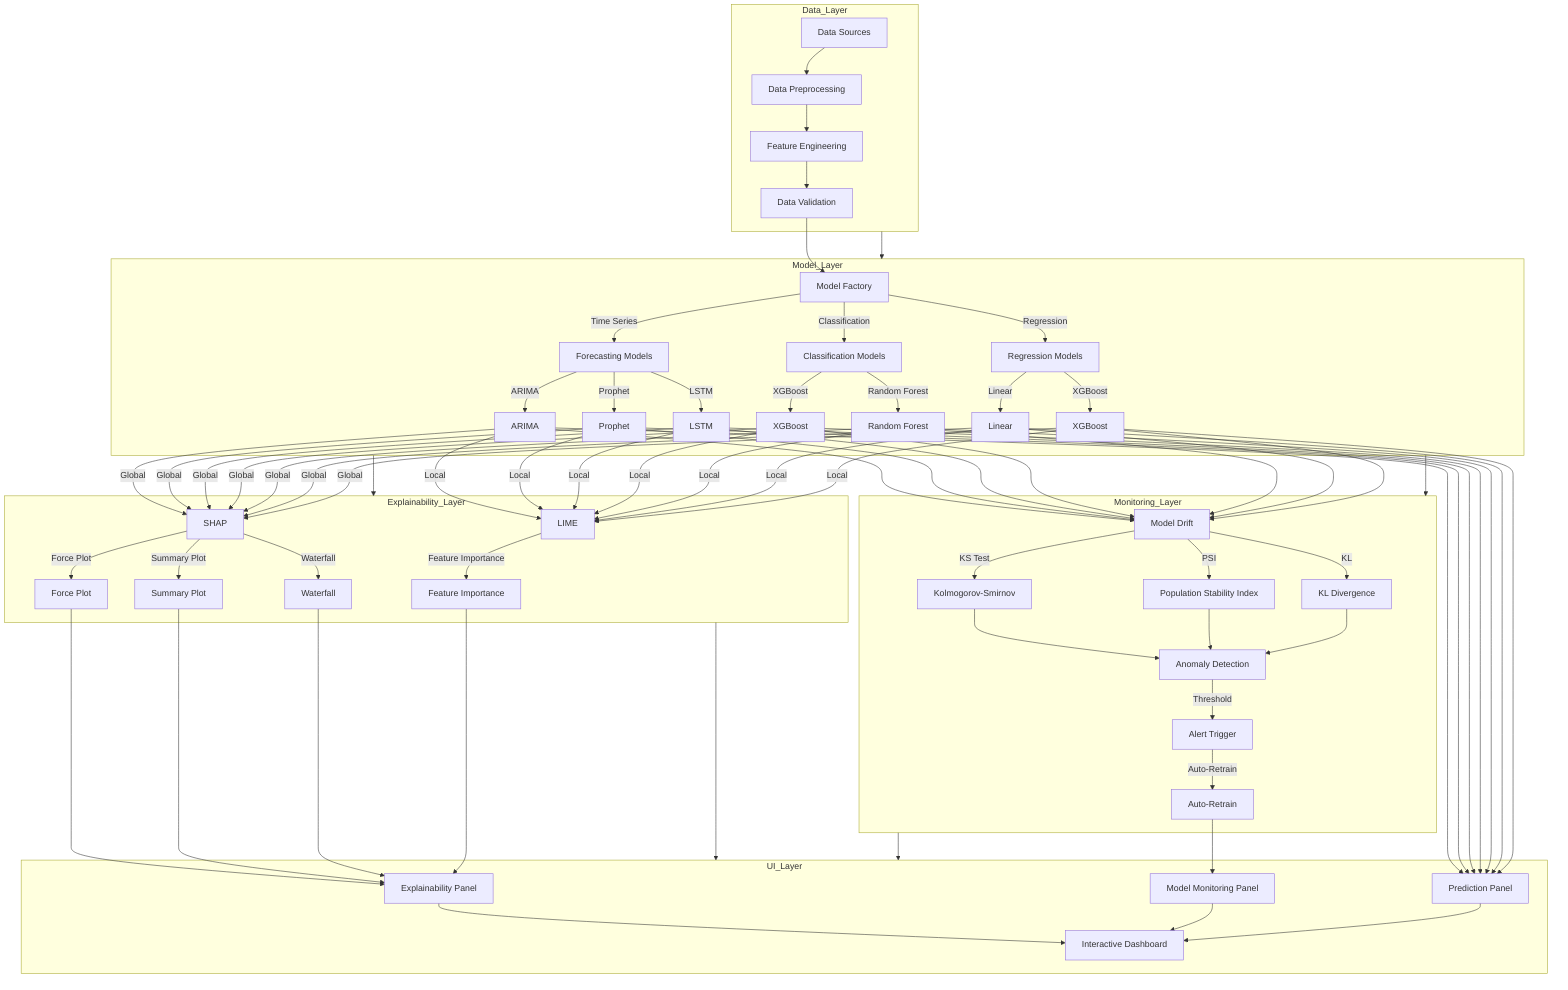 flowchart TD
    subgraph Data_Layer
        DS[Data Sources] --> DP[Data Preprocessing]
        DP --> FE[Feature Engineering]
        FE --> DV[Data Validation]
    end

    subgraph Model_Layer
        DV --> MF[Model Factory]
        MF --> |Time Series| TS[Forecasting Models]
        MF --> |Classification| CP[Classification Models]
        MF --> |Regression| RP[Regression Models]
        
        TS --> |ARIMA| TSA[ARIMA]
        TS --> |Prophet| TSP[Prophet]
        TS --> |LSTM| TSL[LSTM]
        
        CP --> |XGBoost| CPX[XGBoost]
        CP --> |Random Forest| CPR[Random Forest]
        
        RP --> |Linear| RPL[Linear]
        RP --> |XGBoost| RPX[XGBoost]
    end
    
    subgraph Explainability_Layer
        TSA & TSP & TSL & CPX & CPR & RPL & RPX --> |Global| SHAP[SHAP]
        TSA & TSP & TSL & CPX & CPR & RPL & RPX --> |Local| LIME[LIME]
        SHAP --> |Force Plot| SFP[Force Plot]
        SHAP --> |Summary Plot| SSP[Summary Plot]
        SHAP --> |Waterfall| SWP[Waterfall]
        LIME --> |Feature Importance| LFI[Feature Importance]
    end
    
    subgraph Monitoring_Layer
        TSA & TSP & TSL & CPX & CPR & RPL & RPX --> MD[Model Drift]
        MD --> |KS Test| KS[Kolmogorov-Smirnov]
        MD --> |PSI| PSI[Population Stability Index]
        MD --> |KL| KL[KL Divergence]
        KS & PSI & KL --> ADT[Anomaly Detection]
        ADT --> |Threshold| AT[Alert Trigger]
        AT --> |Auto-Retrain| AR[Auto-Retrain]
    end
    
    subgraph UI_Layer
        SFP & SSP & SWP & LFI --> EXP[Explainability Panel]
        AR --> MMP[Model Monitoring Panel]
        TSA & TSP & TSL & CPX & CPR & RPL & RPX --> PP[Prediction Panel]
        EXP & MMP & PP --> Dashboard[Interactive Dashboard]
    end
    
    Data_Layer --> Model_Layer
    Model_Layer --> Explainability_Layer
    Model_Layer --> Monitoring_Layer
    Explainability_Layer --> UI_Layer
    Monitoring_Layer --> UI_Layer